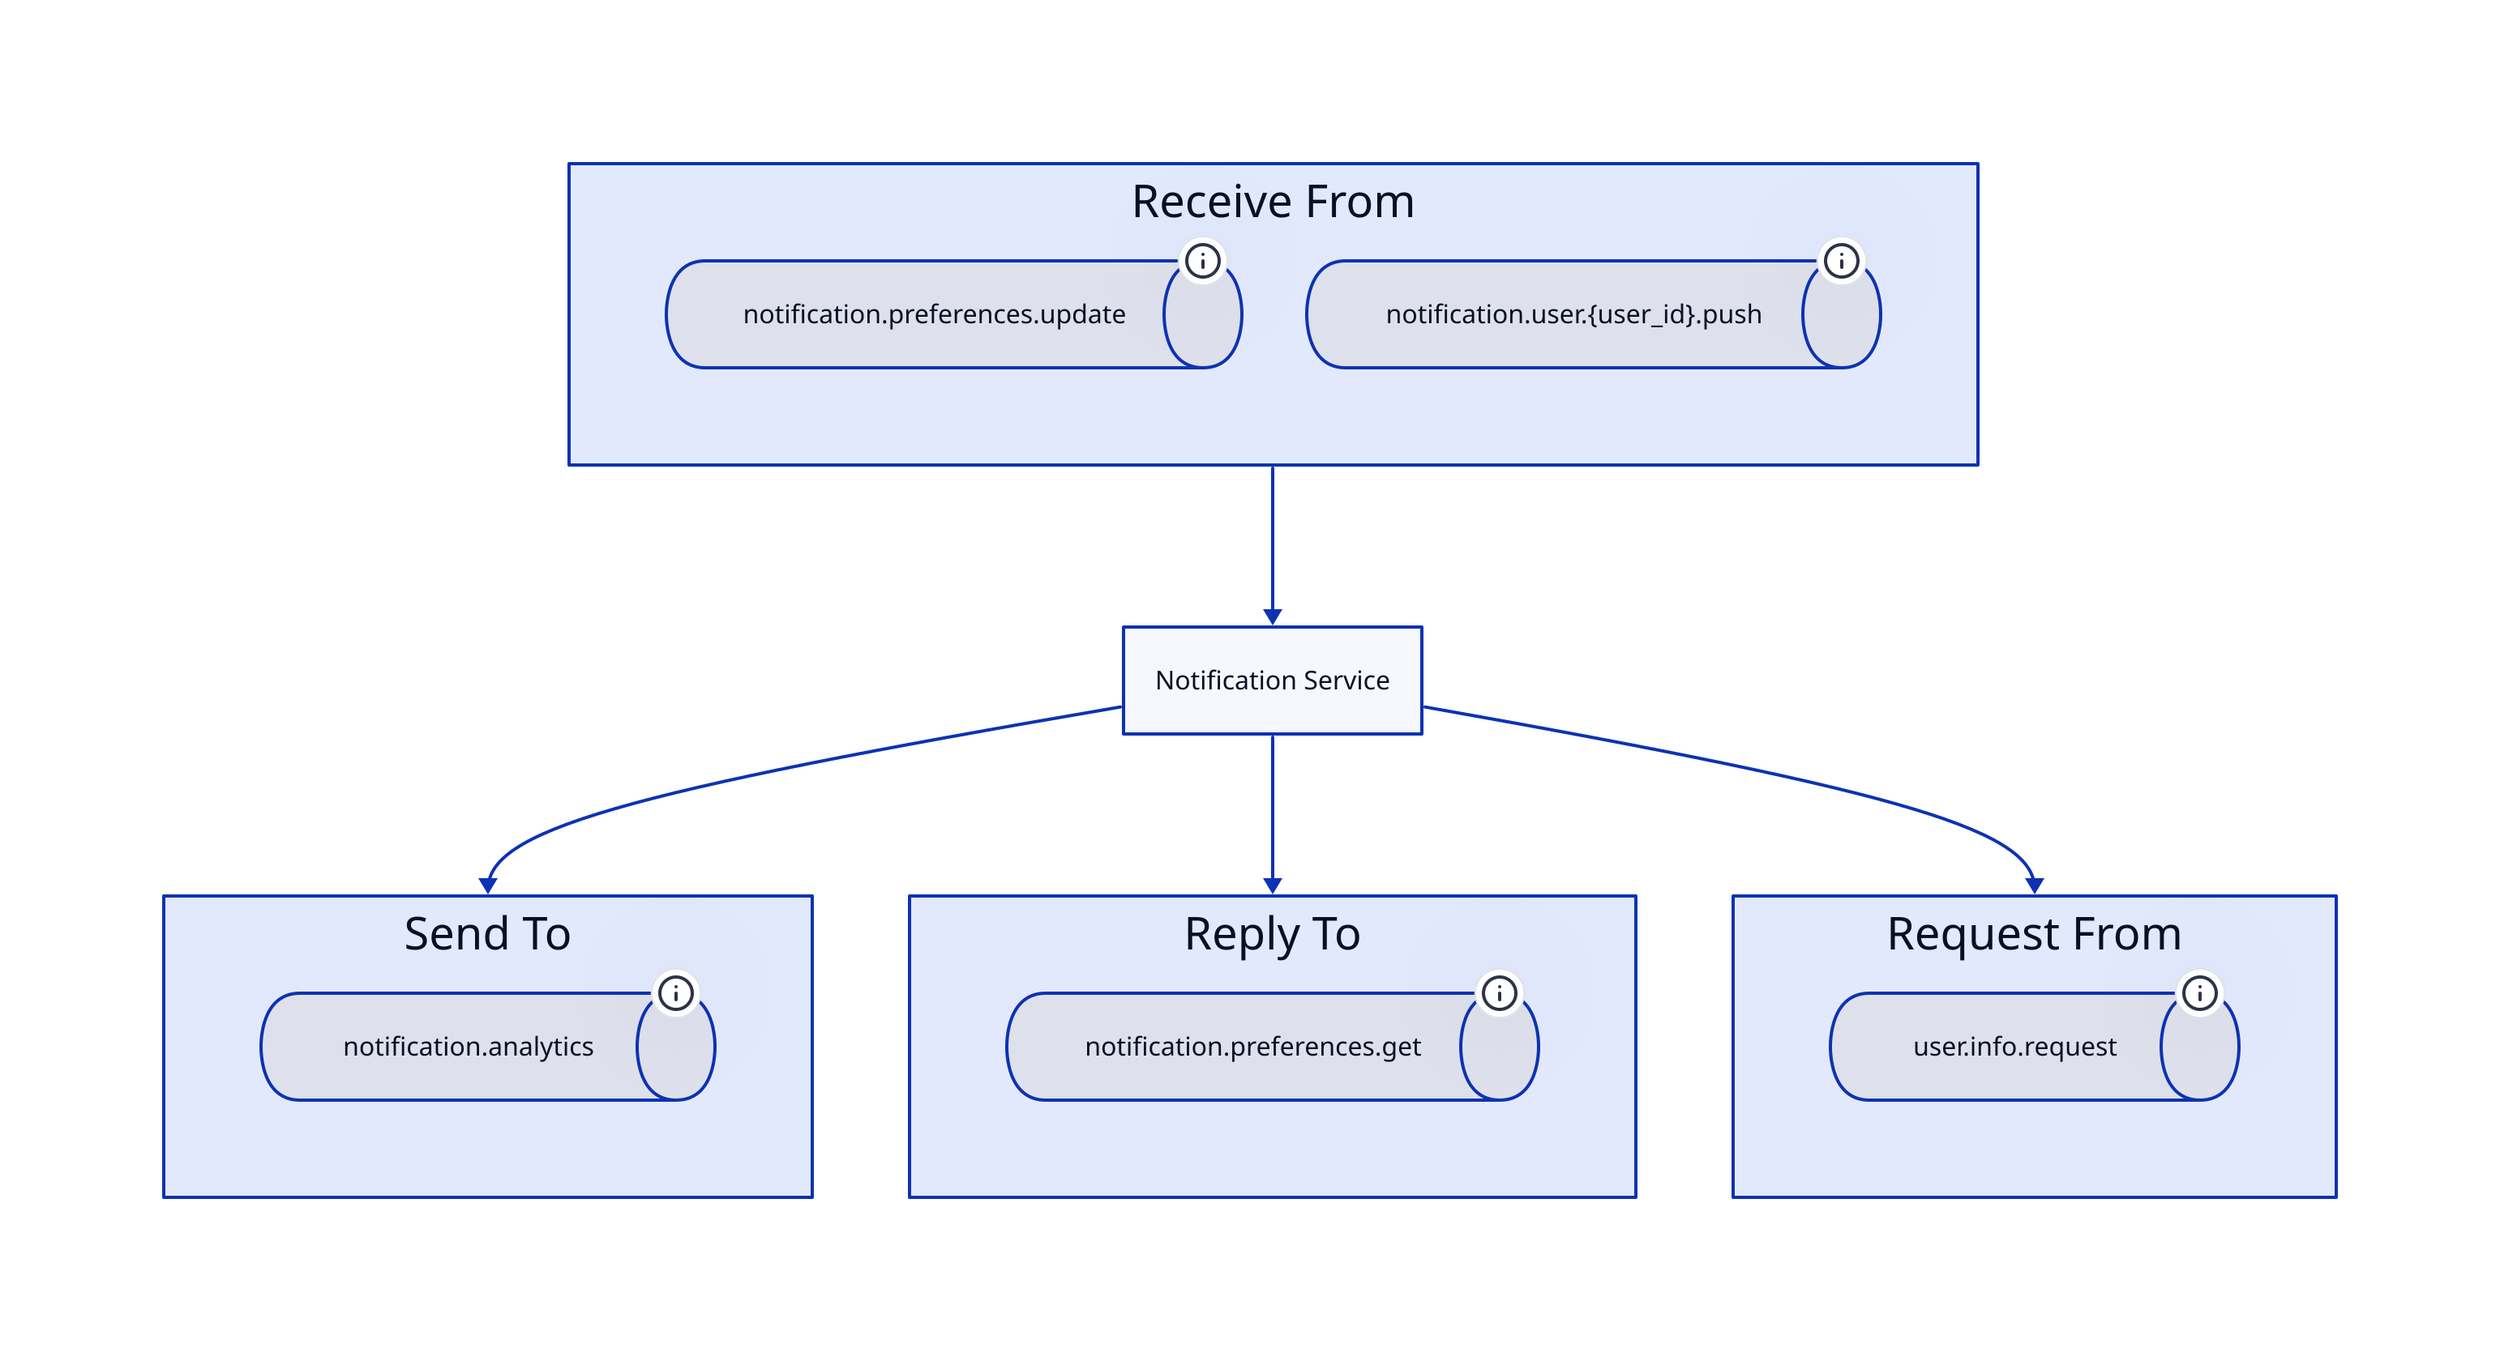 'Receive From': {
  grid-columns: 2
'notification.preferences.update': { 
  shape: queue
  tooltip: ||json
Message(PreferencesUpdate):
{
  "preferences": {
    "categories": {
      "marketing": "boolean",
      "security": "boolean",
      "updates": "boolean"
    },
    "email_enabled": "boolean",
    "push_enabled": "boolean",
    "quiet_hours": {
      "enabled": "boolean",
      "end": "string[time]",
      "start": "string[time]"
    },
    "sms_enabled": "boolean"
  },
  "updated_at": "string[date-time]",
  "user_id": "string[uuid]"
}
  ||
}
'notification.user.{user_id}.push': { 
  shape: queue
  tooltip: ||json
Message(PushNotification):
{
  "body": "string",
  "created_at": "string[date-time]",
  "data": "object",
  "notification_id": "string[uuid]",
  "priority": "string[enum:low,normal,high]",
  "title": "string",
  "user_id": "string[uuid]"
}
  ||
}
}
'Send To': {
  grid-columns: 2
  'notification.analytics': { 
    shape: queue
    tooltip: ||json
Message(AnalyticsEvent):
{"event_type": "string", "user_id": "string[uuid]"}
    ||
  }
}
'Reply To': {
  grid-columns: 2
  'notification.preferences.get': { 
    shape: queue
    tooltip: ||json
Request(PreferencesRequest):
{
  "user_id": "string[uuid]"
}
Reply(PreferencesReply):
{
  "preferences": {
    "categories": {
      "marketing": "boolean",
      "security": "boolean",
      "updates": "boolean"
    },
    "email_enabled": "boolean",
    "push_enabled": "boolean",
    "quiet_hours": {
      "enabled": "boolean",
      "end": "string[time]",
      "start": "string[time]"
    },
    "sms_enabled": "boolean"
  },
  "updated_at": "string[date-time]"
}
    ||
  }
}
'Request From': {
  grid-columns: 2
  'user.info.request': { 
    shape: queue
    tooltip: ||json
Request(UserInfoRequest):
{"user_id": "string[uuid]"}
Reply(UserInfoReply):
{"email": "string[email]", "name": "string"}
    ||
  }
}
'Receive From' -> 'Notification Service'
'Notification Service' -> 'Send To'
'Reply To' <- 'Notification Service'
'Notification Service' -> 'Request From'
